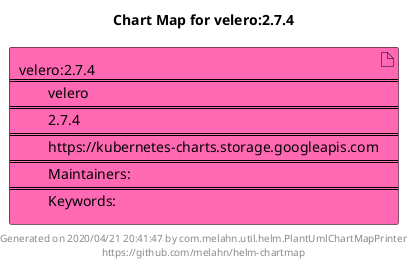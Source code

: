 @startuml
skinparam linetype ortho
skinparam backgroundColor white
skinparam usecaseBorderColor black
skinparam usecaseArrowColor LightSlateGray
skinparam artifactBorderColor black
skinparam artifactArrowColor LightSlateGray

title Chart Map for velero:2.7.4

'There is one referenced Helm Chart
artifact "velero:2.7.4\n====\n\tvelero\n====\n\t2.7.4\n====\n\thttps://kubernetes-charts.storage.googleapis.com\n====\n\tMaintainers: \n====\n\tKeywords: " as velero_2_7_4 #HotPink

'There are 0 referenced Docker Images

'Chart Dependencies

center footer Generated on 2020/04/21 20:41:47 by com.melahn.util.helm.PlantUmlChartMapPrinter\nhttps://github.com/melahn/helm-chartmap
@enduml
